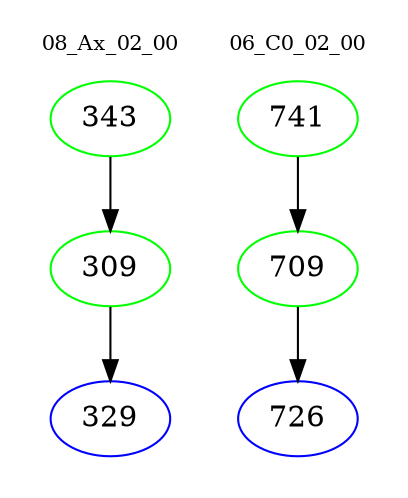 digraph{
subgraph cluster_0 {
color = white
label = "08_Ax_02_00";
fontsize=10;
T0_343 [label="343", color="green"]
T0_343 -> T0_309 [color="black"]
T0_309 [label="309", color="green"]
T0_309 -> T0_329 [color="black"]
T0_329 [label="329", color="blue"]
}
subgraph cluster_1 {
color = white
label = "06_C0_02_00";
fontsize=10;
T1_741 [label="741", color="green"]
T1_741 -> T1_709 [color="black"]
T1_709 [label="709", color="green"]
T1_709 -> T1_726 [color="black"]
T1_726 [label="726", color="blue"]
}
}
